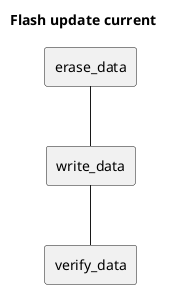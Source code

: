 ```plantuml("S3M IBL FW spi performance poc")

@startuml
title Flash update current
skinparam componentStyle rectangle
component erase_data
component write_data
component verify_data

[erase_data] -- [write_data]
[write_data] -- [verify_data]
@enduml

@startuml
title Flash update current
skinparam componentStyle rectangle
component read_data
component erase_data
component write_data
component verify_data

[read_data] -- [erase_data] : compare data at flash with image to update
[erase_data] -- [write_data]
[write_data] -- [verify_data]
@enduml

@startuml
title Flash update hash
skinparam componentStyle rectangle
component calculate_flash_hashes
component erase_data
component write_data
component verify_data_hash_compare
[calculate_flash_hashes] -- [erase_data] : compare flash hashes with image hashes
[erase_data] -- [write_data]
[write_data] -- [verify_data_hash_compare]
@enduml

@startuml
title Flash update chunk compare
skinparam componentStyle rectangle
component erase_data
component write_data_with_compare

[erase_data] -- [write_data_with_compare]
@enduml
